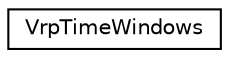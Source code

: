 digraph "Graphical Class Hierarchy"
{
 // LATEX_PDF_SIZE
  edge [fontname="Helvetica",fontsize="10",labelfontname="Helvetica",labelfontsize="10"];
  node [fontname="Helvetica",fontsize="10",shape=record];
  rankdir="LR";
  Node0 [label="VrpTimeWindows",height=0.2,width=0.4,color="black", fillcolor="white", style="filled",URL="$classVrpTimeWindows.html",tooltip="Vehicles Routing Problem (VRP) with Time Windows."];
}
